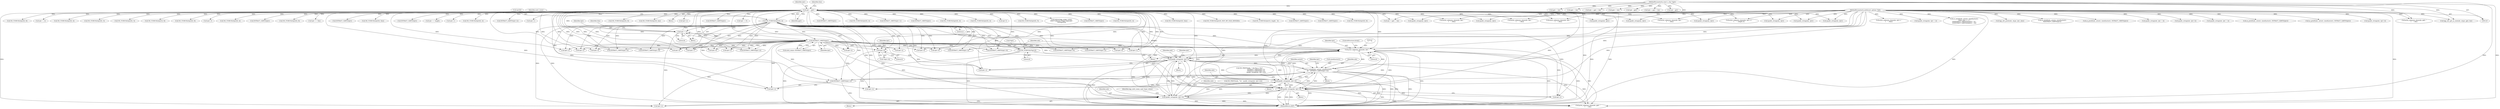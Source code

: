 digraph "0_tcpdump_ffde45acf3348f8353fb4064a1b21683ee6b5ddf@pointer" {
"1002329" [label="(Call,tptr+6)"];
"1002155" [label="(Call,ND_TCHECK2(tptr[0], 2))"];
"1002391" [label="(Call,tptr +=8)"];
"1002382" [label="(Call,print_unknown_data(ndo, tptr, \"\n\t      \", 8))"];
"1002223" [label="(Call,ipaddr_string(ndo, tptr+2))"];
"1002241" [label="(Call,as_printf(ndo, astostr, sizeof(astostr),\n\t\t\t    EXTRACT_32BITS(tptr+2)))"];
"1002207" [label="(Call,ipaddr_string(ndo, tptr+4))"];
"1002288" [label="(Call,ipaddr_string(ndo, tptr+2))"];
"1002302" [label="(Call,ipaddr_string(ndo, tptr+2))"];
"1000126" [label="(MethodParameterIn,netdissect_options *ndo)"];
"1000142" [label="(Call,tptr = pptr)"];
"1000128" [label="(MethodParameterIn,const u_char *pptr)"];
"1002162" [label="(Call,EXTRACT_16BITS(tptr))"];
"1002246" [label="(Call,EXTRACT_32BITS(tptr+2))"];
"1002378" [label="(Call,ND_TCHECK2(*tptr,8))"];
"1002483" [label="(Call,ipaddr_string(ndo, tptr))"];
"1002241" [label="(Call,as_printf(ndo, astostr, sizeof(astostr),\n\t\t\t    EXTRACT_32BITS(tptr+2)))"];
"1002192" [label="(Call,ND_PRINT((ndo, \": %u:%u (= %s)\",\n                               EXTRACT_16BITS(tptr+2),\n                               EXTRACT_32BITS(tptr+4),\n                               ipaddr_string(ndo, tptr+4))))"];
"1002288" [label="(Call,ipaddr_string(ndo, tptr+2))"];
"1002353" [label="(Call,tptr+2)"];
"1002198" [label="(Call,EXTRACT_16BITS(tptr+2))"];
"1001642" [label="(Call,ND_TCHECK2(tptr[0], BGP_MP_NLRI_MINSIZE))"];
"1002385" [label="(Literal,\"\n\t      \")"];
"1002391" [label="(Call,tptr +=8)"];
"1002246" [label="(Call,EXTRACT_32BITS(tptr+2))"];
"1000208" [label="(Call,pptr + len)"];
"1002289" [label="(Identifier,ndo)"];
"1002312" [label="(Call,tptr+6)"];
"1000615" [label="(Call,ND_TCHECK2(tptr[0], 3))"];
"1002613" [label="(Call,ND_TCHECK2(tptr[3], 8))"];
"1002915" [label="(MethodReturn,RET)"];
"1002886" [label="(Call,print_unknown_data(ndo, pptr, \"\n\t    \", len))"];
"1002462" [label="(Call,ipaddr_string(ndo, tptr))"];
"1002159" [label="(Literal,2)"];
"1002261" [label="(Call,tptr+2)"];
"1002529" [label="(Call,ND_TCHECK2(tptr[0], 8))"];
"1000126" [label="(MethodParameterIn,netdissect_options *ndo)"];
"1002379" [label="(Call,*tptr)"];
"1002335" [label="(Call,tptr+6)"];
"1002161" [label="(Identifier,extd_comm)"];
"1000128" [label="(MethodParameterIn,const u_char *pptr)"];
"1002383" [label="(Identifier,ndo)"];
"1002629" [label="(Call,tptr+3)"];
"1002493" [label="(Call,ND_TCHECK2(tptr[0], 4))"];
"1002381" [label="(Literal,8)"];
"1000493" [label="(Call,EXTRACT_32BITS(tptr))"];
"1000331" [label="(Call,ipaddr_string(ndo, tptr))"];
"1002472" [label="(Call,ND_TCHECK2(tptr[0], 8))"];
"1001097" [label="(Call,tptr += tlen)"];
"1002250" [label="(Call,EXTRACT_16BITS(tptr+6))"];
"1002602" [label="(Call,ND_TCHECK2(tptr[3], length - 3))"];
"1002384" [label="(Identifier,tptr)"];
"1000567" [label="(Call,ipaddr_string(ndo, tptr))"];
"1002244" [label="(Call,sizeof(astostr))"];
"1000357" [label="(Call,EXTRACT_32BITS(tptr))"];
"1000663" [label="(Call,ND_TCHECK2(tptr[0], tlen))"];
"1002260" [label="(Call,EXTRACT_32BITS(tptr+2))"];
"1000142" [label="(Call,tptr = pptr)"];
"1002664" [label="(Call,EXTRACT_32BITS(tptr))"];
"1002125" [label="(Call,pptr + len)"];
"1001092" [label="(Call,print_unknown_data(ndo, tptr, \"\n\t    \", tlen))"];
"1002378" [label="(Call,ND_TCHECK2(*tptr,8))"];
"1002330" [label="(Identifier,tptr)"];
"1002361" [label="(Call,EXTRACT_16BITS(tptr+4))"];
"1002905" [label="(Call,print_unknown_data(ndo, pptr, \"\n\t    \", len))"];
"1002203" [label="(Call,EXTRACT_32BITS(tptr+4))"];
"1002392" [label="(Identifier,tptr)"];
"1002155" [label="(Call,ND_TCHECK2(tptr[0], 2))"];
"1002153" [label="(Block,)"];
"1002362" [label="(Call,tptr+4)"];
"1002151" [label="(Identifier,tlen)"];
"1000401" [label="(Call,as_printf(ndo, astostr, sizeof(astostr), EXTRACT_16BITS(tptr)))"];
"1002386" [label="(Literal,8)"];
"1000206" [label="(Call,tptr < pptr + len)"];
"1002636" [label="(Call,tptr += length)"];
"1002123" [label="(Call,tptr = pptr + len)"];
"1002303" [label="(Identifier,ndo)"];
"1002402" [label="(Call,tptr+1)"];
"1000486" [label="(Call,ND_TCHECK2(tptr[0], 4))"];
"1002207" [label="(Call,ipaddr_string(ndo, tptr+4))"];
"1002435" [label="(Call,EXTRACT_24BITS(tptr+2))"];
"1002188" [label="(Block,)"];
"1000428" [label="(Call,ipaddr_string(ndo, tptr + 4))"];
"1002465" [label="(Call,ipaddr_string(ndo, tptr+4))"];
"1002586" [label="(Call,tptr+1)"];
"1001627" [label="(Call,pptr + len)"];
"1002556" [label="(Call,print_unknown_data(ndo, tptr, \"\n\t      \", tlen))"];
"1002309" [label="(Identifier,bgp_extd_comm_ospf_rtype_values)"];
"1002182" [label="(Call,tptr+2)"];
"1002373" [label="(Call,tptr+2)"];
"1000445" [label="(Call,ND_TCHECK2(tptr[0], 8))"];
"1000682" [label="(Call,print_unknown_data(ndo, tptr, \"\n\t    \", tlen))"];
"1000385" [label="(Call,ND_TCHECK2(tptr[0], len))"];
"1000130" [label="(Block,)"];
"1002224" [label="(Identifier,ndo)"];
"1002436" [label="(Call,tptr+2)"];
"1000426" [label="(Call,EXTRACT_32BITS(tptr))"];
"1002540" [label="(Call,ipaddr_string(ndo, tptr))"];
"1002209" [label="(Call,tptr+4)"];
"1000463" [label="(Call,ipaddr_string(ndo, tptr + 4))"];
"1000598" [label="(Call,ipaddr_string(ndo, tptr))"];
"1002208" [label="(Identifier,ndo)"];
"1002440" [label="(Call,tptr +=5)"];
"1002387" [label="(ControlStructure,break;)"];
"1002225" [label="(Call,tptr+2)"];
"1001170" [label="(Call,tptr - pptr)"];
"1000144" [label="(Identifier,pptr)"];
"1002229" [label="(Call,tptr+6)"];
"1001625" [label="(Call,tptr = pptr + len)"];
"1002162" [label="(Call,EXTRACT_16BITS(tptr))"];
"1002659" [label="(Call,as_printf(ndo, astostr, sizeof(astostr), EXTRACT_32BITS(tptr)))"];
"1002290" [label="(Call,tptr+2)"];
"1002358" [label="(Call,tptr+3)"];
"1000456" [label="(Call,as_printf(ndo, astostr, sizeof(astostr), EXTRACT_32BITS(tptr)))"];
"1002242" [label="(Identifier,ndo)"];
"1002160" [label="(Call,extd_comm=EXTRACT_16BITS(tptr))"];
"1002247" [label="(Call,tptr+2)"];
"1002222" [label="(Block,)"];
"1002319" [label="(Call,tptr+7)"];
"1002304" [label="(Call,tptr+2)"];
"1001649" [label="(Call,EXTRACT_16BITS(tptr))"];
"1002486" [label="(Call,ipaddr_string(ndo, tptr+4))"];
"1002644" [label="(Call,ND_TCHECK2(tptr[0], 4))"];
"1001617" [label="(Call,print_unknown_data(ndo, tptr, \"\n\t    \", tlen))"];
"1002585" [label="(Call,EXTRACT_16BITS(tptr+1))"];
"1002283" [label="(Call,ND_PRINT((ndo, \"%s\", ipaddr_string(ndo, tptr+2))))"];
"1000622" [label="(Call,EXTRACT_16BITS(tptr))"];
"1000347" [label="(Call,ND_TCHECK2(tptr[0], 4))"];
"1000557" [label="(Call,ND_TCHECK2(tptr[0], 4))"];
"1002301" [label="(Block,)"];
"1002113" [label="(Call,print_unknown_data(ndo, tptr-3, \"\n\t    \", tlen))"];
"1002095" [label="(Call,tptr-3)"];
"1002412" [label="(Call,ND_TCHECK2(tptr[0], 5))"];
"1002328" [label="(Call,*(tptr+6))"];
"1000406" [label="(Call,EXTRACT_16BITS(tptr))"];
"1002329" [label="(Call,tptr+6)"];
"1002230" [label="(Identifier,tptr)"];
"1000170" [label="(Call,tok2str(bgp_origin_values,\n\t\t\t\t\t\t\"Unknown Origin Typecode\",\n\t\t\t\t\t\ttptr[0]))"];
"1000321" [label="(Call,ND_TCHECK2(tptr[0], 4))"];
"1001073" [label="(Call,ND_TCHECK2(tptr[0], tlen))"];
"1000200" [label="(Call,bgp_attr_get_as_size(ndo, atype, pptr, len))"];
"1002520" [label="(Call,ipaddr_string(ndo, tptr))"];
"1002228" [label="(Call,EXTRACT_16BITS(tptr+6))"];
"1002393" [label="(Literal,8)"];
"1002243" [label="(Identifier,astostr)"];
"1002627" [label="(Call,print_unknown_data(ndo, tptr+3,\"\n\t      \", length-3))"];
"1002199" [label="(Call,tptr+2)"];
"1002202" [label="(Block,)"];
"1000408" [label="(Call,ipaddr_string(ndo, tptr + 2))"];
"1002372" [label="(Call,EXTRACT_16BITS(tptr+2))"];
"1002844" [label="(Call,EXTRACT_32BITS(tptr))"];
"1002251" [label="(Call,tptr+6)"];
"1002240" [label="(Block,)"];
"1000258" [label="(Call,as_printf(ndo, astostr, sizeof(astostr),\n\t\t\t\tas_size == 2 ?\n\t\t\t\tEXTRACT_16BITS(&tptr[2 + i]) :\n\t\t\t\tEXTRACT_32BITS(&tptr[2 + i])))"];
"1002796" [label="(Call,bgp_attr_print(ndo, atype, tptr, alen))"];
"1002382" [label="(Call,print_unknown_data(ndo, tptr, \"\n\t      \", 8))"];
"1000143" [label="(Identifier,tptr)"];
"1000461" [label="(Call,EXTRACT_32BITS(tptr))"];
"1002204" [label="(Call,tptr+4)"];
"1002509" [label="(Call,ND_TCHECK2(tptr[0], 8))"];
"1002451" [label="(Call,ND_TCHECK2(tptr[0], 8))"];
"1001696" [label="(Call,tptr - pptr)"];
"1000542" [label="(Call,tptr +=4)"];
"1002302" [label="(Call,ipaddr_string(ndo, tptr+2))"];
"1000587" [label="(Call,ND_TCHECK2(tptr[0], 4))"];
"1002566" [label="(Call,ND_TCHECK2(tptr[0], 3))"];
"1000421" [label="(Call,as_printf(ndo, astostr, sizeof(astostr),\n\t\t\tEXTRACT_32BITS(tptr)))"];
"1002286" [label="(Block,)"];
"1002252" [label="(Identifier,tptr)"];
"1002331" [label="(Literal,6)"];
"1002156" [label="(Call,tptr[0])"];
"1000146" [label="(Identifier,tlen)"];
"1002503" [label="(Call,ipaddr_string(ndo, tptr))"];
"1002223" [label="(Call,ipaddr_string(ndo, tptr+2))"];
"1002163" [label="(Identifier,tptr)"];
"1002329" -> "1002328"  [label="AST: "];
"1002329" -> "1002331"  [label="CFG: "];
"1002330" -> "1002329"  [label="AST: "];
"1002331" -> "1002329"  [label="AST: "];
"1002328" -> "1002329"  [label="CFG: "];
"1002329" -> "1002915"  [label="DDG: "];
"1002155" -> "1002329"  [label="DDG: "];
"1000142" -> "1002329"  [label="DDG: "];
"1002162" -> "1002329"  [label="DDG: "];
"1002155" -> "1002153"  [label="AST: "];
"1002155" -> "1002159"  [label="CFG: "];
"1002156" -> "1002155"  [label="AST: "];
"1002159" -> "1002155"  [label="AST: "];
"1002161" -> "1002155"  [label="CFG: "];
"1002155" -> "1002915"  [label="DDG: "];
"1002155" -> "1002915"  [label="DDG: "];
"1002391" -> "1002155"  [label="DDG: "];
"1002378" -> "1002155"  [label="DDG: "];
"1000142" -> "1002155"  [label="DDG: "];
"1002155" -> "1002162"  [label="DDG: "];
"1002155" -> "1002182"  [label="DDG: "];
"1002155" -> "1002198"  [label="DDG: "];
"1002155" -> "1002199"  [label="DDG: "];
"1002155" -> "1002203"  [label="DDG: "];
"1002155" -> "1002204"  [label="DDG: "];
"1002155" -> "1002207"  [label="DDG: "];
"1002155" -> "1002209"  [label="DDG: "];
"1002155" -> "1002223"  [label="DDG: "];
"1002155" -> "1002225"  [label="DDG: "];
"1002155" -> "1002228"  [label="DDG: "];
"1002155" -> "1002229"  [label="DDG: "];
"1002155" -> "1002246"  [label="DDG: "];
"1002155" -> "1002247"  [label="DDG: "];
"1002155" -> "1002250"  [label="DDG: "];
"1002155" -> "1002251"  [label="DDG: "];
"1002155" -> "1002260"  [label="DDG: "];
"1002155" -> "1002261"  [label="DDG: "];
"1002155" -> "1002288"  [label="DDG: "];
"1002155" -> "1002290"  [label="DDG: "];
"1002155" -> "1002302"  [label="DDG: "];
"1002155" -> "1002304"  [label="DDG: "];
"1002155" -> "1002312"  [label="DDG: "];
"1002155" -> "1002319"  [label="DDG: "];
"1002155" -> "1002335"  [label="DDG: "];
"1002155" -> "1002353"  [label="DDG: "];
"1002155" -> "1002358"  [label="DDG: "];
"1002155" -> "1002361"  [label="DDG: "];
"1002155" -> "1002362"  [label="DDG: "];
"1002155" -> "1002372"  [label="DDG: "];
"1002155" -> "1002373"  [label="DDG: "];
"1002155" -> "1002378"  [label="DDG: "];
"1002155" -> "1002382"  [label="DDG: "];
"1002155" -> "1002391"  [label="DDG: "];
"1002391" -> "1002153"  [label="AST: "];
"1002391" -> "1002393"  [label="CFG: "];
"1002392" -> "1002391"  [label="AST: "];
"1002393" -> "1002391"  [label="AST: "];
"1002151" -> "1002391"  [label="CFG: "];
"1002391" -> "1002915"  [label="DDG: "];
"1002391" -> "1002162"  [label="DDG: "];
"1002382" -> "1002391"  [label="DDG: "];
"1000142" -> "1002391"  [label="DDG: "];
"1002162" -> "1002391"  [label="DDG: "];
"1002382" -> "1002188"  [label="AST: "];
"1002382" -> "1002386"  [label="CFG: "];
"1002383" -> "1002382"  [label="AST: "];
"1002384" -> "1002382"  [label="AST: "];
"1002385" -> "1002382"  [label="AST: "];
"1002386" -> "1002382"  [label="AST: "];
"1002387" -> "1002382"  [label="CFG: "];
"1002382" -> "1002915"  [label="DDG: "];
"1002382" -> "1002915"  [label="DDG: "];
"1002382" -> "1002915"  [label="DDG: "];
"1002382" -> "1002207"  [label="DDG: "];
"1002382" -> "1002223"  [label="DDG: "];
"1002382" -> "1002241"  [label="DDG: "];
"1002382" -> "1002288"  [label="DDG: "];
"1002382" -> "1002302"  [label="DDG: "];
"1002223" -> "1002382"  [label="DDG: "];
"1002241" -> "1002382"  [label="DDG: "];
"1002207" -> "1002382"  [label="DDG: "];
"1002288" -> "1002382"  [label="DDG: "];
"1002302" -> "1002382"  [label="DDG: "];
"1000126" -> "1002382"  [label="DDG: "];
"1000142" -> "1002382"  [label="DDG: "];
"1002162" -> "1002382"  [label="DDG: "];
"1002382" -> "1002905"  [label="DDG: "];
"1002223" -> "1002222"  [label="AST: "];
"1002223" -> "1002225"  [label="CFG: "];
"1002224" -> "1002223"  [label="AST: "];
"1002225" -> "1002223"  [label="AST: "];
"1002230" -> "1002223"  [label="CFG: "];
"1002223" -> "1002915"  [label="DDG: "];
"1002223" -> "1002915"  [label="DDG: "];
"1002223" -> "1002915"  [label="DDG: "];
"1002223" -> "1002207"  [label="DDG: "];
"1002241" -> "1002223"  [label="DDG: "];
"1002207" -> "1002223"  [label="DDG: "];
"1002288" -> "1002223"  [label="DDG: "];
"1002302" -> "1002223"  [label="DDG: "];
"1000126" -> "1002223"  [label="DDG: "];
"1000142" -> "1002223"  [label="DDG: "];
"1002162" -> "1002223"  [label="DDG: "];
"1002223" -> "1002241"  [label="DDG: "];
"1002223" -> "1002288"  [label="DDG: "];
"1002223" -> "1002302"  [label="DDG: "];
"1002223" -> "1002905"  [label="DDG: "];
"1002241" -> "1002240"  [label="AST: "];
"1002241" -> "1002246"  [label="CFG: "];
"1002242" -> "1002241"  [label="AST: "];
"1002243" -> "1002241"  [label="AST: "];
"1002244" -> "1002241"  [label="AST: "];
"1002246" -> "1002241"  [label="AST: "];
"1002252" -> "1002241"  [label="CFG: "];
"1002241" -> "1002915"  [label="DDG: "];
"1002241" -> "1002915"  [label="DDG: "];
"1002241" -> "1002915"  [label="DDG: "];
"1002241" -> "1002915"  [label="DDG: "];
"1002241" -> "1002207"  [label="DDG: "];
"1002207" -> "1002241"  [label="DDG: "];
"1002288" -> "1002241"  [label="DDG: "];
"1002302" -> "1002241"  [label="DDG: "];
"1000126" -> "1002241"  [label="DDG: "];
"1002246" -> "1002241"  [label="DDG: "];
"1002241" -> "1002288"  [label="DDG: "];
"1002241" -> "1002302"  [label="DDG: "];
"1002241" -> "1002905"  [label="DDG: "];
"1002207" -> "1002202"  [label="AST: "];
"1002207" -> "1002209"  [label="CFG: "];
"1002208" -> "1002207"  [label="AST: "];
"1002209" -> "1002207"  [label="AST: "];
"1002192" -> "1002207"  [label="CFG: "];
"1002207" -> "1002915"  [label="DDG: "];
"1002207" -> "1002915"  [label="DDG: "];
"1002207" -> "1002915"  [label="DDG: "];
"1002288" -> "1002207"  [label="DDG: "];
"1002302" -> "1002207"  [label="DDG: "];
"1000126" -> "1002207"  [label="DDG: "];
"1000142" -> "1002207"  [label="DDG: "];
"1002162" -> "1002207"  [label="DDG: "];
"1002207" -> "1002288"  [label="DDG: "];
"1002207" -> "1002302"  [label="DDG: "];
"1002207" -> "1002905"  [label="DDG: "];
"1002288" -> "1002286"  [label="AST: "];
"1002288" -> "1002290"  [label="CFG: "];
"1002289" -> "1002288"  [label="AST: "];
"1002290" -> "1002288"  [label="AST: "];
"1002283" -> "1002288"  [label="CFG: "];
"1002288" -> "1002915"  [label="DDG: "];
"1002288" -> "1002915"  [label="DDG: "];
"1002288" -> "1002915"  [label="DDG: "];
"1002302" -> "1002288"  [label="DDG: "];
"1000126" -> "1002288"  [label="DDG: "];
"1000142" -> "1002288"  [label="DDG: "];
"1002162" -> "1002288"  [label="DDG: "];
"1002288" -> "1002302"  [label="DDG: "];
"1002288" -> "1002905"  [label="DDG: "];
"1002302" -> "1002301"  [label="AST: "];
"1002302" -> "1002304"  [label="CFG: "];
"1002303" -> "1002302"  [label="AST: "];
"1002304" -> "1002302"  [label="AST: "];
"1002309" -> "1002302"  [label="CFG: "];
"1002302" -> "1002915"  [label="DDG: "];
"1002302" -> "1002915"  [label="DDG: "];
"1002302" -> "1002915"  [label="DDG: "];
"1000126" -> "1002302"  [label="DDG: "];
"1000142" -> "1002302"  [label="DDG: "];
"1002162" -> "1002302"  [label="DDG: "];
"1002302" -> "1002905"  [label="DDG: "];
"1000126" -> "1000125"  [label="AST: "];
"1000126" -> "1002915"  [label="DDG: "];
"1000126" -> "1000200"  [label="DDG: "];
"1000126" -> "1000258"  [label="DDG: "];
"1000126" -> "1000331"  [label="DDG: "];
"1000126" -> "1000401"  [label="DDG: "];
"1000126" -> "1000408"  [label="DDG: "];
"1000126" -> "1000421"  [label="DDG: "];
"1000126" -> "1000428"  [label="DDG: "];
"1000126" -> "1000456"  [label="DDG: "];
"1000126" -> "1000463"  [label="DDG: "];
"1000126" -> "1000567"  [label="DDG: "];
"1000126" -> "1000598"  [label="DDG: "];
"1000126" -> "1000682"  [label="DDG: "];
"1000126" -> "1001092"  [label="DDG: "];
"1000126" -> "1001617"  [label="DDG: "];
"1000126" -> "1002113"  [label="DDG: "];
"1000126" -> "1002462"  [label="DDG: "];
"1000126" -> "1002465"  [label="DDG: "];
"1000126" -> "1002483"  [label="DDG: "];
"1000126" -> "1002486"  [label="DDG: "];
"1000126" -> "1002503"  [label="DDG: "];
"1000126" -> "1002520"  [label="DDG: "];
"1000126" -> "1002540"  [label="DDG: "];
"1000126" -> "1002556"  [label="DDG: "];
"1000126" -> "1002627"  [label="DDG: "];
"1000126" -> "1002659"  [label="DDG: "];
"1000126" -> "1002796"  [label="DDG: "];
"1000126" -> "1002886"  [label="DDG: "];
"1000126" -> "1002905"  [label="DDG: "];
"1000142" -> "1000130"  [label="AST: "];
"1000142" -> "1000144"  [label="CFG: "];
"1000143" -> "1000142"  [label="AST: "];
"1000144" -> "1000142"  [label="AST: "];
"1000146" -> "1000142"  [label="CFG: "];
"1000142" -> "1002915"  [label="DDG: "];
"1000142" -> "1002915"  [label="DDG: "];
"1000128" -> "1000142"  [label="DDG: "];
"1000142" -> "1000170"  [label="DDG: "];
"1000142" -> "1000206"  [label="DDG: "];
"1000142" -> "1000321"  [label="DDG: "];
"1000142" -> "1000331"  [label="DDG: "];
"1000142" -> "1000347"  [label="DDG: "];
"1000142" -> "1000357"  [label="DDG: "];
"1000142" -> "1000385"  [label="DDG: "];
"1000142" -> "1000406"  [label="DDG: "];
"1000142" -> "1000426"  [label="DDG: "];
"1000142" -> "1000445"  [label="DDG: "];
"1000142" -> "1000461"  [label="DDG: "];
"1000142" -> "1000486"  [label="DDG: "];
"1000142" -> "1000493"  [label="DDG: "];
"1000142" -> "1000542"  [label="DDG: "];
"1000142" -> "1000557"  [label="DDG: "];
"1000142" -> "1000567"  [label="DDG: "];
"1000142" -> "1000587"  [label="DDG: "];
"1000142" -> "1000598"  [label="DDG: "];
"1000142" -> "1000615"  [label="DDG: "];
"1000142" -> "1000622"  [label="DDG: "];
"1000142" -> "1000663"  [label="DDG: "];
"1000142" -> "1000682"  [label="DDG: "];
"1000142" -> "1001073"  [label="DDG: "];
"1000142" -> "1001092"  [label="DDG: "];
"1000142" -> "1001097"  [label="DDG: "];
"1000142" -> "1001617"  [label="DDG: "];
"1000142" -> "1001642"  [label="DDG: "];
"1000142" -> "1001649"  [label="DDG: "];
"1000142" -> "1002095"  [label="DDG: "];
"1000142" -> "1002162"  [label="DDG: "];
"1000142" -> "1002198"  [label="DDG: "];
"1000142" -> "1002199"  [label="DDG: "];
"1000142" -> "1002203"  [label="DDG: "];
"1000142" -> "1002204"  [label="DDG: "];
"1000142" -> "1002209"  [label="DDG: "];
"1000142" -> "1002225"  [label="DDG: "];
"1000142" -> "1002228"  [label="DDG: "];
"1000142" -> "1002229"  [label="DDG: "];
"1000142" -> "1002246"  [label="DDG: "];
"1000142" -> "1002247"  [label="DDG: "];
"1000142" -> "1002250"  [label="DDG: "];
"1000142" -> "1002251"  [label="DDG: "];
"1000142" -> "1002260"  [label="DDG: "];
"1000142" -> "1002261"  [label="DDG: "];
"1000142" -> "1002290"  [label="DDG: "];
"1000142" -> "1002304"  [label="DDG: "];
"1000142" -> "1002312"  [label="DDG: "];
"1000142" -> "1002319"  [label="DDG: "];
"1000142" -> "1002335"  [label="DDG: "];
"1000142" -> "1002353"  [label="DDG: "];
"1000142" -> "1002358"  [label="DDG: "];
"1000142" -> "1002361"  [label="DDG: "];
"1000142" -> "1002362"  [label="DDG: "];
"1000142" -> "1002372"  [label="DDG: "];
"1000142" -> "1002373"  [label="DDG: "];
"1000142" -> "1002402"  [label="DDG: "];
"1000142" -> "1002412"  [label="DDG: "];
"1000142" -> "1002435"  [label="DDG: "];
"1000142" -> "1002436"  [label="DDG: "];
"1000142" -> "1002440"  [label="DDG: "];
"1000142" -> "1002451"  [label="DDG: "];
"1000142" -> "1002462"  [label="DDG: "];
"1000142" -> "1002472"  [label="DDG: "];
"1000142" -> "1002483"  [label="DDG: "];
"1000142" -> "1002493"  [label="DDG: "];
"1000142" -> "1002503"  [label="DDG: "];
"1000142" -> "1002509"  [label="DDG: "];
"1000142" -> "1002520"  [label="DDG: "];
"1000142" -> "1002529"  [label="DDG: "];
"1000142" -> "1002540"  [label="DDG: "];
"1000142" -> "1002556"  [label="DDG: "];
"1000142" -> "1002566"  [label="DDG: "];
"1000142" -> "1002585"  [label="DDG: "];
"1000142" -> "1002586"  [label="DDG: "];
"1000142" -> "1002602"  [label="DDG: "];
"1000142" -> "1002613"  [label="DDG: "];
"1000142" -> "1002627"  [label="DDG: "];
"1000142" -> "1002629"  [label="DDG: "];
"1000142" -> "1002636"  [label="DDG: "];
"1000142" -> "1002644"  [label="DDG: "];
"1000142" -> "1002664"  [label="DDG: "];
"1000142" -> "1002844"  [label="DDG: "];
"1000128" -> "1000125"  [label="AST: "];
"1000128" -> "1002915"  [label="DDG: "];
"1000128" -> "1000200"  [label="DDG: "];
"1000128" -> "1000206"  [label="DDG: "];
"1000128" -> "1000208"  [label="DDG: "];
"1000128" -> "1001170"  [label="DDG: "];
"1000128" -> "1001625"  [label="DDG: "];
"1000128" -> "1001627"  [label="DDG: "];
"1000128" -> "1001696"  [label="DDG: "];
"1000128" -> "1002123"  [label="DDG: "];
"1000128" -> "1002125"  [label="DDG: "];
"1000128" -> "1002886"  [label="DDG: "];
"1000128" -> "1002905"  [label="DDG: "];
"1002162" -> "1002160"  [label="AST: "];
"1002162" -> "1002163"  [label="CFG: "];
"1002163" -> "1002162"  [label="AST: "];
"1002160" -> "1002162"  [label="CFG: "];
"1002162" -> "1002160"  [label="DDG: "];
"1002162" -> "1002182"  [label="DDG: "];
"1002162" -> "1002198"  [label="DDG: "];
"1002162" -> "1002199"  [label="DDG: "];
"1002162" -> "1002203"  [label="DDG: "];
"1002162" -> "1002204"  [label="DDG: "];
"1002162" -> "1002209"  [label="DDG: "];
"1002162" -> "1002225"  [label="DDG: "];
"1002162" -> "1002228"  [label="DDG: "];
"1002162" -> "1002229"  [label="DDG: "];
"1002162" -> "1002246"  [label="DDG: "];
"1002162" -> "1002247"  [label="DDG: "];
"1002162" -> "1002250"  [label="DDG: "];
"1002162" -> "1002251"  [label="DDG: "];
"1002162" -> "1002260"  [label="DDG: "];
"1002162" -> "1002261"  [label="DDG: "];
"1002162" -> "1002290"  [label="DDG: "];
"1002162" -> "1002304"  [label="DDG: "];
"1002162" -> "1002312"  [label="DDG: "];
"1002162" -> "1002319"  [label="DDG: "];
"1002162" -> "1002335"  [label="DDG: "];
"1002162" -> "1002353"  [label="DDG: "];
"1002162" -> "1002358"  [label="DDG: "];
"1002162" -> "1002361"  [label="DDG: "];
"1002162" -> "1002362"  [label="DDG: "];
"1002162" -> "1002372"  [label="DDG: "];
"1002162" -> "1002373"  [label="DDG: "];
"1002246" -> "1002247"  [label="CFG: "];
"1002247" -> "1002246"  [label="AST: "];
"1002246" -> "1002915"  [label="DDG: "];
"1002378" -> "1002188"  [label="AST: "];
"1002378" -> "1002381"  [label="CFG: "];
"1002379" -> "1002378"  [label="AST: "];
"1002381" -> "1002378"  [label="AST: "];
"1002383" -> "1002378"  [label="CFG: "];
"1002378" -> "1002915"  [label="DDG: "];
"1002378" -> "1002915"  [label="DDG: "];
}
